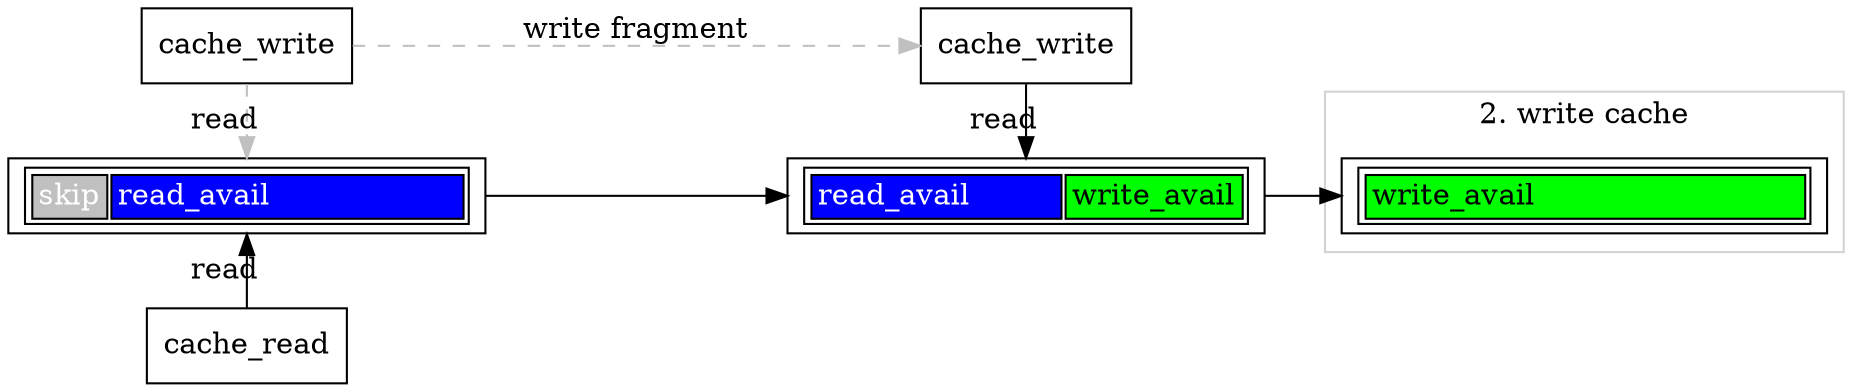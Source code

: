 digraph iobufferblock {
/* 把节点的默认形状设为矩形record，默认的是圆角矩形Mrecord */
// FIXME: record rank=same failed
//node [shape = record];
node [shape = box];
rankdir="LR"


    subgraph read_buf2 {
        rank="same";
        struct3 -> cache_read2 [label="read"; dir=back;];
    }

    subgraph write_buf2 {
        rank="same";
        cache_write2 -> struct4 [label="read" ];
    }
    
    subgraph write_buf1 {
        rank="same";
        cache_write1 -> struct3 [label="read" style=dashed, color=grey];
    }

    subgraph cluster_2 {
        rankdir="TD"
        color=lightgrey;
        node [shape = record];
        struct3 -> struct4 -> struct5;
        label = "2. write cache";
    }
    
    cache_write1 -> cache_write2 [label="write fragment" style=dashed, color=grey];


struct3 [label=<<TABLE>
    <TR>
        <TD PORT="f1" BGCOLOR="gray"><FONT COLOR="white">skip</FONT></TD>
        <TD PORT="f2" BGCOLOR="blue"><FONT COLOR="white">read_avail                    </FONT></TD>
    </TR>
    </TABLE>>];

struct4 [label=<<TABLE>
    <TR>
        <TD PORT="f2" BGCOLOR="blue"><FONT COLOR="white">read_avail         </FONT></TD>
        <TD PORT="f3" BGCOLOR="green"><FONT COLOR="black">write_avail</FONT></TD>
    </TR>
    </TABLE>>];

struct5 [label=<<TABLE>
    <TR>
        <TD PORT="f3" BGCOLOR="green"><FONT COLOR="black">write_avail                            </FONT></TD>
    </TR>
    </TABLE>>];


// shape=record; failed
cache_read2 [shape=box; label="cache_read"];
cache_write2 [shape=box; label="cache_write"];
cache_write1 [shape=box; label="cache_write"];

}
